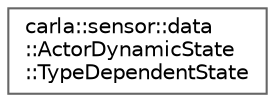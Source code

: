 digraph "类继承关系图"
{
 // INTERACTIVE_SVG=YES
 // LATEX_PDF_SIZE
  bgcolor="transparent";
  edge [fontname=Helvetica,fontsize=10,labelfontname=Helvetica,labelfontsize=10];
  node [fontname=Helvetica,fontsize=10,shape=box,height=0.2,width=0.4];
  rankdir="LR";
  Node0 [id="Node000000",label="carla::sensor::data\l::ActorDynamicState\l::TypeDependentState",height=0.2,width=0.4,color="grey40", fillcolor="white", style="filled",URL="$d0/d4a/unioncarla_1_1sensor_1_1data_1_1ActorDynamicState_1_1TypeDependentState.html",tooltip=" "];
}
